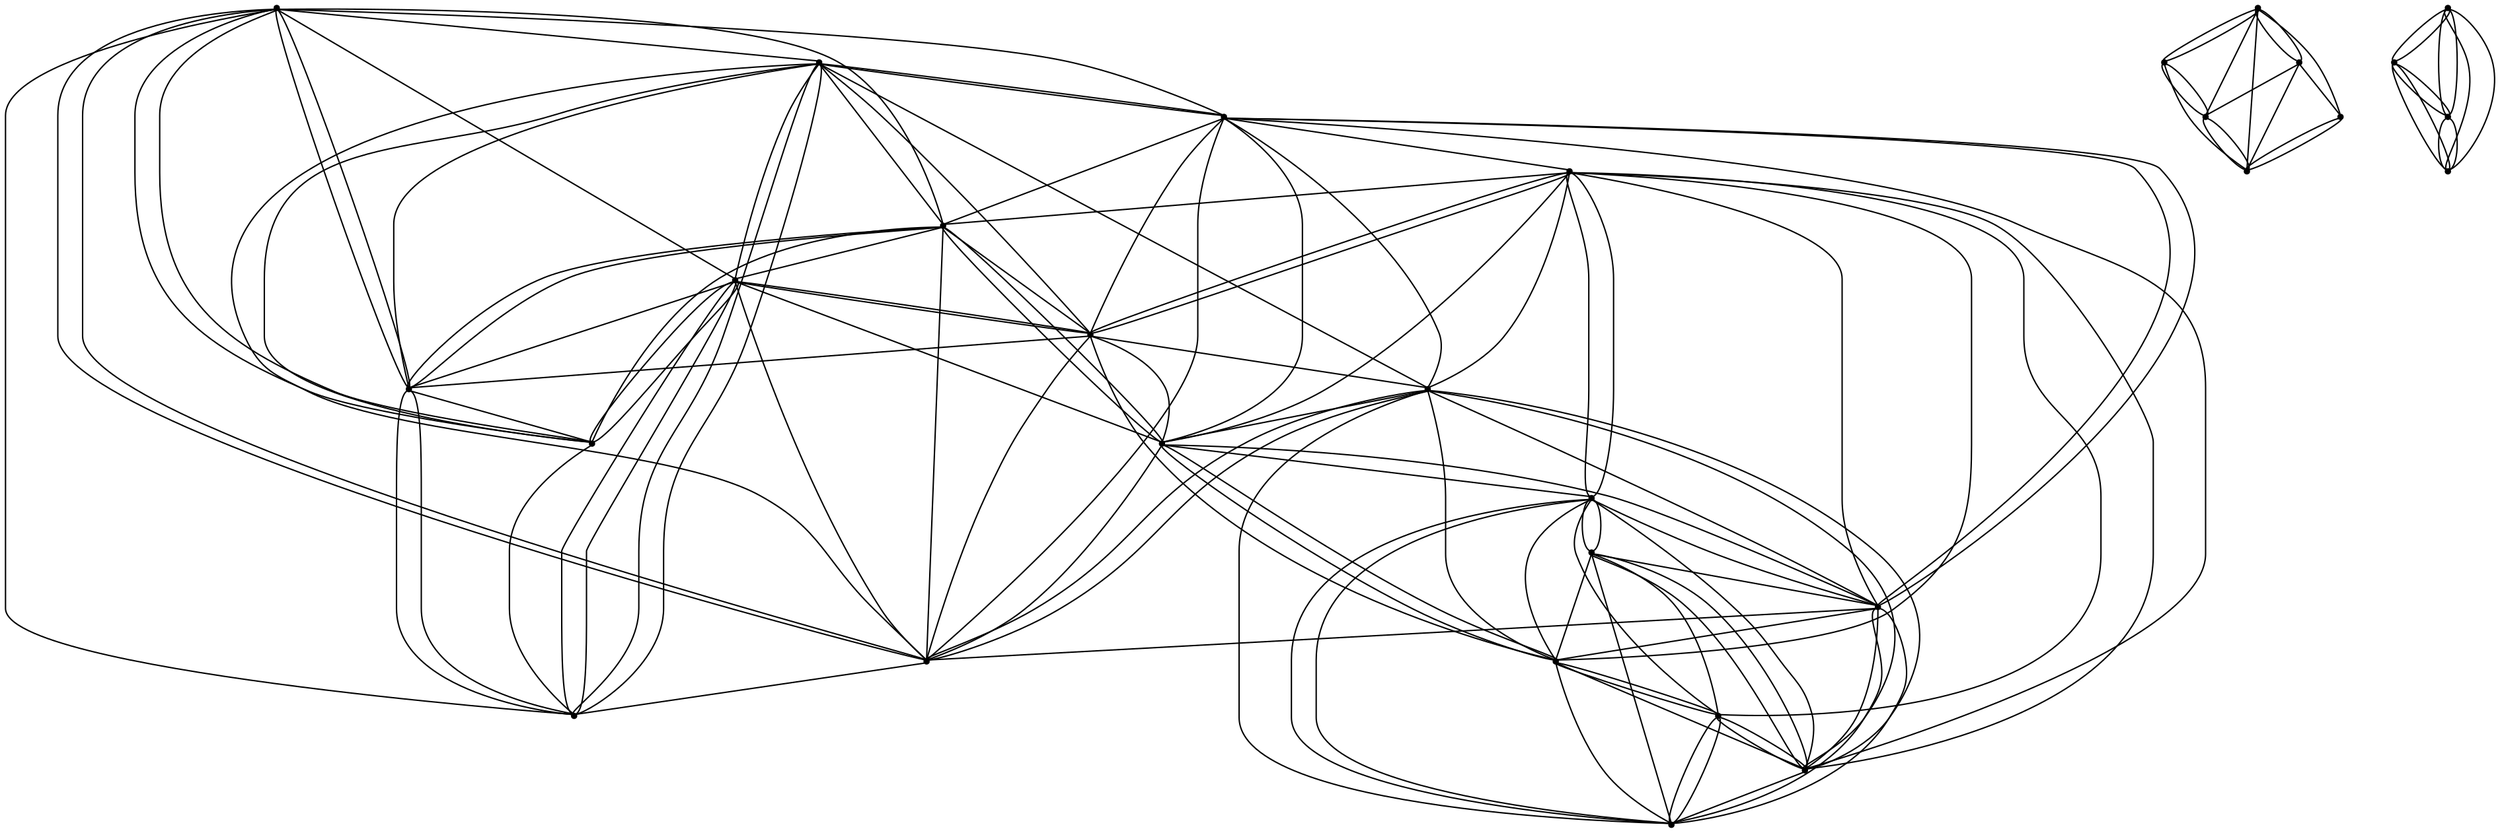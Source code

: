 graph {
  node [shape=point,comment="{\"directed\":false,\"doi\":\"10.4230/LIPIcs.GD.2024.7\",\"figure\":\"8\"}"]

  v0 [pos="1862.0837311937391,1496.563293572168"]
  v1 [pos="1872.0489392394259,1433.6360951168926"]
  v2 [pos="1833.1548904634694,1553.323687107512"]
  v3 [pos="1862.083731193739,1370.7088966616172"]
  v4 [pos="1833.1548904634694,1313.948503126273"]
  v5 [pos="1605.4338350386886,1627.2930472261648"]
  v6 [pos="1548.6598260720134,1598.375340470111"]
  v7 [pos="1668.3761281910943,1637.2599345905703"]
  v8 [pos="1788.0924303101751,1598.375340470111"]
  v9 [pos="1503.5974931103265,1553.323687107512"]
  v10 [pos="1788.0924303101751,1268.8968497636743"]
  v11 [pos="1474.6686523800568,1496.563293572168"]
  v12 [pos="1731.3185485351073,1627.2930472261648"]
  v13 [pos="1464.70344433437,1433.6360951168926"]
  v14 [pos="1731.3185485351073,1239.9750738522791"]
  v15 [pos="1474.668652380057,1370.7088966616175"]
  v16 [pos="1668.3761281910943,1230.012255643215"]
  v17 [pos="1605.4338350386886,1239.975073852279"]
  v18 [pos="1548.6598260720134,1268.896849763674"]
  v19 [pos="1503.5974931103265,1313.9485031262732"]
  v20 [pos="1368.2894078151526,1033.713404428522"]
  v21 [pos="1234.9193410398152,1033.713404428522"]
  v22 [pos="1101.5492742644778,1033.713404428522"]
  v23 [pos="968.1791438933366,1033.713404428522"]
  v24 [pos="834.8090771179992,1033.713404428522"]
  v25 [pos="760.1760309799998,1500.305136230818"]
  v26 [pos="893.5460977553372,1500.305136230818"]
  v27 [pos="893.5460977553372,1366.9670540029672"]
  v28 [pos="701.4390103426616,1033.713404428522"]
  v29 [pos="760.1760309799997,1366.9670540029672"]

  v0 -- v3 [id="-1",pos="1862.0837311937391,1496.563293572168 1890.8749506049521,1492.9465774402665 1913.510350607946,1470.3166058144475 1917.1322588163112,1441.578069054521 1921.5126105787735,1406.82684663322 1896.8808111082105,1375.1048560414017 1862.083731193739,1370.7088966616172"]
  v1 -- v4 [id="-2",pos="1872.0489392394259,1433.6360951168926 1898.3103175822173,1421.3065544323715 1912.8434850110766,1392.7888965108218 1907.4045175013805,1364.3378710079883 1900.8318911961671,1329.9325267907084 1867.6018118831514,1307.3733839000508 1833.1548904634694,1313.948503126273"]
  v2 -- v1 [id="-3",pos="1833.1548904634694,1553.323687107512 1861.6502621961936,1558.75728109936 1890.1747608069802,1544.22352983083 1902.4989915925373,1518.014227437809 1917.4072470712094,1486.3130912671156 1903.7910039390947,1448.536706171673 1872.0489392394259,1433.6360951168926"]
  v25 -- v27 [id="-4",pos="760.1760309799998,1500.305136230818 893.5460977553372,1366.9670540029672 893.5460977553372,1366.9670540029672 893.5460977553372,1366.9670540029672"]
  v29 -- v27 [id="-5",pos="760.1760309799997,1366.9670540029672 893.5460977553372,1366.9670540029672 893.5460977553372,1366.9670540029672 893.5460977553372,1366.9670540029672"]
  v24 -- v28 [id="-6",pos="834.8090771179992,1033.713404428522 701.4390103426616,1033.713404428522 701.4390103426616,1033.713404428522 701.4390103426616,1033.713404428522"]
  v24 -- v23 [id="-7",pos="834.8090771179992,1033.713404428522 968.1791438933366,1033.713404428522 968.1791438933366,1033.713404428522 968.1791438933366,1033.713404428522"]
  v26 -- v29 [id="-8",pos="893.5460977553372,1500.305136230818 760.1760309799997,1366.9670540029672 760.1760309799997,1366.9670540029672 760.1760309799997,1366.9670540029672"]
  v26 -- v25 [id="-9",pos="893.5460977553372,1500.305136230818 760.1760309799998,1500.305136230818 760.1760309799998,1500.305136230818 760.1760309799998,1500.305136230818"]
  v27 -- v26 [id="-10",pos="893.5460977553372,1366.9670540029672 893.5460977553372,1500.305136230818 893.5460977553372,1500.305136230818 893.5460977553372,1500.305136230818"]
  v22 -- v21 [id="-11",pos="1101.5492742644778,1033.713404428522 1234.9193410398152,1033.713404428522 1234.9193410398152,1033.713404428522 1234.9193410398152,1033.713404428522"]
  v22 -- v23 [id="-12",pos="1101.5492742644778,1033.713404428522 968.1791438933366,1033.713404428522 968.1791438933366,1033.713404428522 968.1791438933366,1033.713404428522"]
  v20 -- v21 [id="-13",pos="1368.2894078151526,1033.713404428522 1234.9193410398152,1033.713404428522 1234.9193410398152,1033.713404428522 1234.9193410398152,1033.713404428522"]
  v20 -- v21 [id="-14",pos="1368.2894078151526,1033.713404428522 1434.9744412028215,1033.7009426402888 1434.9744412028215,1033.7009426402888 1434.9744412028215,1033.7009426402888 1416.56103941125,992.2120891013169 1356.848777125238,969.7821418927497 1301.604374427484,983.6159984425542 1270.120635882162,991.4996054332541 1245.4139205549225,1010.0627106175268 1234.9193410398152,1033.713404428522"]
  v3 -- v2 [id="-15",pos="1862.083731193739,1370.7088966616172 1881.4681137151413,1373.4588827057948 1897.2266450883533,1387.634421143175 1902.015536293338,1406.5809170572725 1908.5339789738584,1432.3735125111107 1892.9004769505839,1458.566156799453 1867.1016944834012,1465.0788399234054 1860.6624921742043,1466.6997625214417 1854.5524617445992,1469.4165595173656 1849.038451186619,1473.1124970173205 1822.514422174834,1490.8798280101355 1815.4166217232396,1526.7810954598071 1833.1548904634694,1553.323687107512"]
  v1 -- v8 [id="-16",pos="1872.0489392394259,1433.6360951168926 1889.5871355814343,1442.2279894592095 1900.1941524773601,1460.5828047544428 1898.8938726763308,1480.0793996062596 1897.1184050305742,1506.6219912539646 1874.157903279421,1526.7018740917538 1847.6047473895728,1524.926832235161 1840.9820075910986,1524.4808782419616 1834.3302681061687,1525.1768309664499 1827.945122230058,1526.9851890324005 1797.2241517534806,1535.6896209521287 1779.3776429554714,1567.6449521705567 1788.0924303101751,1598.375340470111"]
  v11 -- v9 [id="-17",pos="1474.6686523800568,1496.563293572168 1503.5974931103265,1553.323687107512 1503.5974931103265,1553.323687107512 1503.5974931103265,1553.323687107512"]
  v19 -- v15 [id="-18",pos="1503.5974931103265,1313.9485031262732 1474.668652380057,1370.7088966616175 1474.668652380057,1370.7088966616175 1474.668652380057,1370.7088966616175"]
  v9 -- v4 [id="-19",pos="1503.5974931103265,1553.323687107512 1833.1548904634694,1313.948503126273 1833.1548904634694,1313.948503126273 1833.1548904634694,1313.948503126273"]
  v6 -- v9 [id="-20",pos="1548.6598260720134,1598.375340470111 1503.5974931103265,1553.323687107512 1503.5974931103265,1553.323687107512 1503.5974931103265,1553.323687107512"]
  v18 -- v17 [id="-21",pos="1548.6598260720134,1268.896849763674 1605.4338350386886,1239.975073852279 1605.4338350386886,1239.975073852279 1605.4338350386886,1239.975073852279"]
  v6 -- v5 [id="-22",pos="1548.6598260720134,1598.375340470111 1605.4338350386886,1627.2930472261648 1605.4338350386886,1627.2930472261648 1605.4338350386886,1627.2930472261648"]
  v18 -- v19 [id="-23",pos="1548.6598260720134,1268.896849763674 1503.5974931103265,1313.9485031262732 1503.5974931103265,1313.9485031262732 1503.5974931103265,1313.9485031262732"]
  v6 -- v10 [id="-24",pos="1548.6598260720134,1598.375340470111 1788.0924303101751,1268.8968497636743 1788.0924303101751,1268.8968497636743 1788.0924303101751,1268.8968497636743"]
  v5 -- v7 [id="-25",pos="1605.4338350386886,1627.2930472261648 1668.3761281910943,1637.2599345905703 1668.3761281910943,1637.2599345905703 1668.3761281910943,1637.2599345905703"]
  v16 -- v14 [id="-28",pos="1668.3761281910943,1230.012255643215 1731.3185485351073,1239.9750738522791 1731.3185485351073,1239.9750738522791 1731.3185485351073,1239.9750738522791"]
  v7 -- v12 [id="-29",pos="1668.3761281910943,1637.2599345905703 1731.3185485351073,1627.2930472261648 1731.3185485351073,1627.2930472261648 1731.3185485351073,1627.2930472261648"]
  v16 -- v17 [id="-30",pos="1668.3761281910943,1230.012255643215 1605.4338350386886,1239.975073852279 1605.4338350386886,1239.975073852279 1605.4338350386886,1239.975073852279"]
  v12 -- v8 [id="-31",pos="1731.3185485351073,1627.2930472261648 1788.0924303101751,1598.375340470111 1788.0924303101751,1598.375340470111 1788.0924303101751,1598.375340470111"]
  v4 -- v0 [id="-33",pos="1833.1548904634694,1313.948503126273 1852.4226382810134,1310.5816585645564 1871.7946832165112,1319.198603644444 1882.2017549058228,1335.736668240835 1896.372299062381,1358.2542294503473 1889.5996003589457,1387.9927611354292 1867.076764928378,1402.1557106234716 1861.4542599294043,1405.689136231978 1856.4862829413958,1410.1602478244745 1852.381046625439,1415.3770321332872 1832.6463784176399,1440.4696057072956 1836.993405979,1476.8084345172751 1862.0837311937391,1496.563293572168"]
  v3 -- v10 [id="-34",pos="1862.083731193739,1370.7088966616172 1883.2853002080794,1350.8830817104583 1888.29079872023,1319.2736286960514 1874.324524284933,1293.8935438649503 1857.436531439243,1263.2049915687498 1818.8633870884062,1252.0129069632617 1788.0924303101751,1268.8968497636743"]
  v10 -- v14 [id="-35",pos="1788.0924303101751,1268.8968497636743 1731.3185485351073,1239.9750738522791 1731.3185485351073,1239.9750738522791 1731.3185485351073,1239.9750738522791"]
  v4 -- v10 [id="-36",pos="1833.1548904634694,1313.948503126273 1788.0924303101751,1268.8968497636743 1788.0924303101751,1268.8968497636743 1788.0924303101751,1268.8968497636743"]
  v0 -- v2 [id="-37",pos="1862.0837311937391,1496.563293572168 1833.1548904634694,1553.323687107512 1833.1548904634694,1553.323687107512 1833.1548904634694,1553.323687107512"]
  v0 -- v1 [id="-38",pos="1862.0837311937391,1496.563293572168 1872.0489392394259,1433.6360951168926 1872.0489392394259,1433.6360951168926 1872.0489392394259,1433.6360951168926"]
  v3 -- v1 [id="-39",pos="1862.083731193739,1370.7088966616172 1872.0489392394259,1433.6360951168926 1872.0489392394259,1433.6360951168926 1872.0489392394259,1433.6360951168926"]
  v3 -- v4 [id="-40",pos="1862.083731193739,1370.7088966616172 1833.1548904634694,1313.948503126273 1833.1548904634694,1313.948503126273 1833.1548904634694,1313.948503126273"]
  v29 -- v26 [id="-44",pos="760.1760309799997,1366.9670540029672 676.8197392454139,1450.303355395374 676.8197392454139,1516.9723965092994 696.270897360628,1550.3069170662623 715.7179853444098,1583.6414376232249 754.6203015748382,1583.6414376232249 790.7386479055372,1571.1409924143638 826.8610643676685,1558.6405472055028 860.2035810615029,1533.6396567877807 893.5460977553372,1500.305136230818"]
  v0 -- v12 [id="-46",pos="1862.0837311937391,1496.563293572168 1876.112456708201,1510.1636823342583 1880.5303299948057,1530.8936127378404 1873.2659085376995,1549.0317455111428 1863.371546217257,1573.7284665670932 1835.3263055826299,1585.7331106298225 1810.6277305182548,1575.8411211559198 1804.4636436555636,1573.3701265748389 1797.9243415514525,1571.978475448071 1791.2891369754666,1571.7242804003365 1759.384521401718,1570.5116721085915 1732.5353906417736,1595.3917594771149 1731.3185485351073,1627.2930472261648"]
  v27 -- v26 [id="-50",pos="893.5460977553372,1366.9670540029672 793.5185476738342,1316.965273167523 743.5047726330826,1316.965273167523 722.6656996994361,1341.966163585245 701.8266267657897,1366.9670540029672 710.1622559392482,1416.9688348384113 893.5460977553372,1500.305136230818"]
  v29 -- v27 [id="-51",pos="760.1760309799997,1366.9670540029672 710.1622559392482,1466.9706156738553 710.1622559392482,1516.9723965092994 735.169143459624,1537.8064718574012 760.1760309799997,1558.6405472055028 810.1898060207513,1550.3069170662623 893.5460977553372,1366.9670540029672"]
  v25 -- v26 [id="-52",pos="760.1760309799998,1500.305136230818 843.5323227145857,1316.965273167523 893.5460977553372,1308.6316430282823 918.552985275713,1329.465718376384 943.5598727960888,1350.2997937244859 943.5598727960888,1400.3015745599298 893.5460977553372,1500.305136230818"]
  v1 -- v5 [id="-53",pos="1872.0489392394259,1433.6360951168926 1751.669968846515,1436.6861813675002 1645.6324881303212,1513.7096968921023 1605.4338350386886,1627.2930472261648"]
  v1 -- v6 [id="-54",pos="1872.0489392394259,1433.6360951168926 1745.0014400694267,1437.1028883066833 1626.2395837712327,1497.6008010231271 1548.6598260720134,1598.375340470111"]
  v28 -- v23 [id="-58",pos="701.4390103426616,1033.713404428522 701.4390103426616,1089.0404379948486 761.1512726286737,1133.9045287284289 834.8090771179991,1133.9045287284289 908.4668816073246,1133.9045287284289 968.1791438933366,1089.0404379948486 968.1791438933366,1033.713404428522"]
  v1 -- v7 [id="-59",pos="1872.0489392394259,1433.6360951168926 1759.8305823683825,1434.1736051052742 1668.959683285208,1525.0269080243393 1668.3761281910943,1637.2599345905703"]
  v28 -- v23 [id="-61",pos="701.4390103426616,1033.713404428522 701.4390103426616,978.8782300140901 761.1512726286737,934.0141392805097 834.8090771179991,934.0141392805097 908.4668816073246,934.0141392805097 968.1791438933366,978.8782300140901 968.1791438933366,1033.713404428522"]
  v27 -- v25 [id="-64",pos="893.5460977553372,1366.9670540029672 926.8886144491717,1400.3015745599298 951.8955019695474,1433.6360951168926 964.3989457297353,1469.7498487720493 976.9023894899232,1505.8595332718648 976.9023894899232,1544.7525200252155 943.5598727960888,1564.1949442465495 910.2173561022545,1583.6414376232249 843.5323227145857,1583.6414376232249 760.1760309799998,1500.305136230818"]
  v29 -- v25 [id="-65",pos="760.1760309799997,1366.9670540029672 943.5598727960888,1450.303355395374 951.8955019695474,1500.305136230818 931.0564290359009,1525.3060266485402 910.2173561022545,1550.3069170662623 860.2035810615029,1550.3069170662623 760.1760309799998,1500.305136230818"]
  v28 -- v22 [id="-66",pos="701.4390103426616,1033.713404428522 711.9336534535726,1010.0459253517433 736.6404323766159,991.4868893228122 768.124107326134,983.6032823321123 823.368510023888,969.7653566269662 883.0807723099,992.1953038355334 901.4941741014715,1033.7009426402888 911.9887536165787,1057.3559599288342 936.6955325396221,1075.9190651131069 968.1792074891403,1083.8026721038066 1023.4236101868943,1097.6365286536113 1083.1358724729062,1075.2065814450439 1101.5492742644778,1033.713404428522"]
  v24 -- v21 [id="-68",pos="834.8090771179992,1033.713404428522 845.30372022891,1010.0459253517433 870.0104991519534,991.4868893228122 901.4941741014715,983.6032823321123 956.7385767992255,969.7653566269662 1016.4508390852375,992.1953038355334 1034.864240876809,1033.7009426402888 1045.3588203919162,1057.3559599288342 1070.065535719156,1075.9190651131069 1101.5492742644776,1083.8026721038066 1156.7936769622318,1097.6365286536113 1216.5059392482437,1075.2065814450439 1234.9193410398152,1033.713404428522"]
  v24 -- v22 [id="-71",pos="834.8090771179992,1033.713404428522 834.8091407138028,978.8782300140901 894.5214029998148,934.0141392805097 968.1792074891403,934.0141392805097 1041.8370119784656,934.0141392805097 1101.5492742644776,978.8782300140901 1101.5492742644778,1033.713404428522"]
  v23 -- v20 [id="-73",pos="968.1791438933366,1033.713404428522 978.6737870042475,1010.0459253517433 1003.3805659272908,991.4868893228122 1034.864240876809,983.6032823321123 1090.108643574563,969.7653566269662 1149.820905860575,992.1953038355334 1168.2343076521465,1033.7009426402888 1178.7288871672538,1057.3559599288342 1203.4356024944934,1075.9190651131069 1234.9193410398152,1083.8026721038066 1290.1637437375691,1097.6365286536113 1349.876006023581,1075.2065814450439 1368.2894078151526,1033.713404428522"]
  v23 -- v21 [id="-76",pos="968.1791438933366,1033.713404428522 968.1792074891403,1089.0404379948486 1027.8914697751522,1133.9045287284289 1101.5492742644776,1133.9045287284289 1175.2070787538032,1133.9045287284289 1234.9193410398152,1089.0404379948486 1234.9193410398152,1033.713404428522"]
  v22 -- v24 [id="-78",pos="1101.5492742644778,1033.713404428522 1101.5492742644776,1089.0404379948486 1041.8370119784656,1133.9045287284289 968.1792074891403,1133.9045287284289 894.5214029998148,1133.9045287284289 834.8091407138028,1089.0404379948486 834.8090771179992,1033.713404428522"]
  v22 -- v20 [id="-85",pos="1101.5492742644778,1033.713404428522 1101.5492742644776,1089.0404379948486 1161.2615365504898,1133.9045287284289 1234.9193410398152,1133.9045287284289 1308.5771455291406,1133.9045287284289 1368.2894078151526,1089.0404379948486 1368.2894078151526,1033.713404428522"]
  v22 -- v20 [id="-89",pos="1101.5492742644778,1033.713404428522 1101.5492742644776,978.8782300140901 1161.2615365504898,934.0141392805097 1234.9193410398152,934.0141392805097 1308.5771455291406,934.0141392805097 1368.2894078151526,978.8782300140901 1368.2894078151526,1033.713404428522"]
  v15 -- v11 [id="-103",pos="1474.668652380057,1370.7088966616175 1445.8939678777876,1374.250587741911 1423.2544977433615,1396.8846285230718 1419.6325895349964,1425.6231652829981 1415.2564350955736,1460.3743877042991 1439.884037243097,1492.0963782961173 1474.6686523800568,1496.563293572168"]
  v13 -- v9 [id="-104",pos="1464.70344433437,1433.6360951168926 1438.4836576471532,1445.9864902225386 1423.9504902182937,1474.504148144088 1429.3894577279898,1502.9551736469218 1435.9620840332034,1537.3605178642017 1469.1921633462189,1559.9196607548593 1503.5974931103265,1553.323687107512"]
  v19 -- v13 [id="-105",pos="1503.5974931103265,1313.9485031262732 1475.0687971765,1308.4149605063515 1446.5442985657135,1322.9487117748813 1434.2200677801563,1349.1580141679026 1419.3118123014842,1380.859150338596 1432.9280554335987,1418.6355354340385 1464.70344433437,1433.6360951168926"]
  v21 -- v23 [id="-106",pos="1234.9193410398152,1033.713404428522 1234.9193410398152,978.8782300140901 1175.2070787538032,934.0141392805097 1101.5492742644776,934.0141392805097 1027.8914697751522,934.0141392805097 968.1792074891403,978.8782300140901 968.1791438933366,1033.713404428522"]
  v13 -- v18 [id="-111",pos="1464.70344433437,1433.6360951168926 1447.161050669322,1424.964852245418 1436.554033773396,1406.6100369501846 1437.8543135744255,1387.1134420983678 1439.6297812201822,1360.5708504506629 1462.5902829713355,1340.4909676128736 1489.1434388611833,1342.2660094694663 1495.7661786596577,1342.7119634626658 1502.4179181445877,1342.0160107381776 1508.8030640206985,1340.207652672227 1539.5240344972758,1331.5032207524987 1557.3705432952847,1299.5478895340707 1548.6598260720134,1268.896849763674"]
  v9 -- v15 [id="-112",pos="1503.5974931103265,1553.323687107512 1484.3546748478059,1556.6779427198912 1464.982629912308,1548.0651939564498 1454.5713608999567,1531.5229330436127 1440.405014066438,1509.0054989952048 1447.1735154468336,1479.2668401490187 1469.6963508774015,1465.103890660976 1475.3188558763752,1461.5704650524697 1480.2910301874233,1457.0994806210776 1484.3920691803405,1451.8825691511606 1504.1267373881396,1426.789995577152 1499.7797098267795,1390.4511667671727 1474.668652380057,1370.7088966616175"]
  v13 -- v6 [id="-113",pos="1464.70344433437,1433.6360951168926 1494.5991956630378,1444.640617093362 1509.9700470173184,1477.854334601126 1498.95449067887,1507.817814279926 1496.6664408558513,1514.0471824632318 1493.3196480939919,1519.8349201308883 1489.0643256814672,1524.9309013905024 1472.0221766077768,1545.3608587487588 1474.772949498011,1575.7369762114004 1495.2118776352143,1592.7708419539233 1510.2201057171935,1605.2879452674633 1531.3092373507152,1607.4963521679178 1548.6598260720134,1598.375340470111"]
  v18 -- v15 [id="-114",pos="1548.6598260720134,1268.896849763674 1523.2904424709438,1254.8422415365972 1491.669209798173,1259.850863117475 1471.8428364415388,1280.9723225615649 1447.8696351133733,1306.5149192841143 1449.1449853593795,1346.6497613832266 1474.668652380057,1370.7088966616175"]
  v15 -- v11 [id="-115",pos="1474.668652380057,1370.7088966616175 1509.4157459928747,1395.8556408661086 1517.2095389194014,1444.4032073114106 1492.069354594616,1479.1544297327116 1487.226279764938,1485.8462828527913 1481.3538432576963,1491.7215073602886 1474.6686523800568,1496.563293572168"]
  v13 -- v19 [id="-118",pos="1464.70344433437,1433.6360951168926 1472.568082986141,1431.0943989617542 1479.9701257623037,1427.3233092490877 1486.6428518624316,1422.4565994607422 1521.2940430033748,1397.1722669412688 1528.8877635316796,1348.591384286609 1503.5974931103265,1313.9485031262732"]
  v11 -- v6 [id="-120",pos="1474.6686523800568,1496.563293572168 1453.5712532920634,1516.389108523327 1448.5656275883057,1547.9985615377338 1462.5320292152098,1573.378646368835 1479.4200220608998,1604.0671986650354 1517.9931664117366,1615.2550869540778 1548.6598260720134,1598.375340470111"]
  v15 -- v17 [id="-121",pos="1474.668652380057,1370.7088966616175 1528.491816058276,1389.113813431992 1587.0370953476684,1360.400200248532 1605.4338350386886,1306.5899443357218 1612.8150183912603,1285.001803638412 1612.8150183912603,1261.571734343585 1605.4338350386886,1239.975073852279"]
  v15 -- v18 [id="-122",pos="1474.668652380057,1370.7088966616175 1482.8917169810895,1370.6463333982429 1491.1023168046104,1369.3421691113158 1498.9502933558304,1366.7754222186068 1539.7199095724577,1353.4374939760385 1561.959362102048,1309.5775944840595 1548.6598260720134,1268.896849763674"]
  v19 -- v11 [id="-123",pos="1503.5974931103265,1313.9485031262732 1521.327367204477,1340.4577785646202 1514.2337640759224,1376.3631151696334 1487.7055377410975,1394.1304461624484 1482.1915271831176,1397.826383662403 1476.0814967535123,1400.5431806583272 1469.6422944443157,1402.1641032563632 1443.8435119771327,1408.6767863803157 1428.214207276898,1434.869430668658 1434.7284526343785,1460.6620261224962 1439.5173438393635,1479.6043257201482 1455.2757480209682,1493.7840604739738 1474.6686523800568,1496.563293572168"]
  v9 -- v7 [id="-124",pos="1503.5974931103265,1553.323687107512 1534.3225337183362,1544.6233243431252 1566.2855302398175,1562.461484071102 1574.992050140049,1593.175087104873 1576.8009691785155,1599.5627708631812 1577.496961653448,1606.2088459856698 1577.0510278783906,1612.834193848138 1575.2754330410266,1639.3767854958428 1595.3602597436154,1662.3317173240064 1621.9092183104237,1664.1068227611513 1641.4103627272916,1665.4109870480784 1659.7695808941698,1654.8064503255607 1668.3761281910943,1637.2599345905703"]
  v19 -- v16 [id="-125",pos="1503.5974931103265,1313.9485031262732 1549.1392112397803,1348.0330198771026 1613.6945483554705,1338.8118052290133 1647.8205653500327,1293.318521350765 1661.516048853471,1275.0678510000512 1668.755540755554,1252.783757578253 1668.3761281910943,1230.012255643215"]
  v9 -- v5 [id="-126",pos="1503.5974931103265,1553.323687107512 1489.622696837343,1578.7705315184335 1494.632392672533,1610.3799845328404 1515.759173021804,1630.2016031675535 1541.3077695975044,1654.1732516061036 1581.4522390644438,1652.8982072120887 1605.4338350386886,1627.2930472261648"]
  v11 -- v5 [id="-127",pos="1474.6686523800568,1496.563293572168 1506.5441410757426,1497.7259275498761 1531.4259992461807,1524.568619404011 1530.2131000793397,1556.4655836755105 1529.9588440564248,1563.0991970097662 1528.5668591065603,1569.6369308712892 1526.095271794264,1575.7996666358792 1516.2009094738214,1600.4921913753838 1528.2084331572987,1628.5307062554805 1552.911078353106,1638.418499412937 1571.0535620212115,1645.6854386277541 1591.7925351599436,1641.2686248268449 1605.4338350386886,1627.2930472261648"]
  v19 -- v17 [id="-128",pos="1503.5974931103265,1313.9485031262732 1511.4120182688366,1316.4153013909083 1519.6226180923575,1317.7152693613896 1527.8791340860998,1317.6986112567106 1570.7784465747059,1317.6069281004243 1605.483821340342,1282.7682188392823 1605.4338350386886,1239.975073852279"]
  v15 -- v16 [id="-129",pos="1474.668652380057,1370.7088966616175 1491.4732075313837,1376.6049755902393 1509.1864195249832,1379.409259426004 1526.962209789355,1378.9466473281257 1607.1717811603032,1376.859170637974 1670.5017543316405,1310.160882470032 1668.3761281910943,1230.012255643215"]
  v19 -- v17 [id="-130",pos="1503.5974931103265,1313.9485031262732 1486.676176063534,1283.1556787244488 1497.8667480535737,1244.5917849093357 1528.5626617835205,1227.7078421089236 1553.9488346767487,1213.7447898770286 1585.56587002648,1218.7492151414606 1605.4338350386886,1239.975073852279"]
  v13 -- v9 [id="-131",pos="1464.70344433437,1433.6360951168926 1505.4478766127597,1446.7907842079924 1527.866542116981,1490.554804227239 1514.696359951531,1531.3688137850563 1512.1623215600694,1539.2273700381854 1508.3904544467437,1546.6318339874324 1503.5974931103265,1553.323687107512"]
  v6 -- v12 [id="-132",pos="1548.6598260720134,1598.375340470111 1575.2045873157824,1580.5996168444044 1611.1144666021805,1587.695715115434 1628.8860595435128,1614.2133831866727 1632.5828836085545,1619.7260713854696 1635.3003322976863,1625.8346365195769 1636.9216437154425,1632.2722945919218 1643.4358890729234,1658.06489004576 1669.6348163365494,1673.6946428732822 1695.4335988037324,1667.1777634328837 1714.3846395191963,1662.390084270935 1728.5635783218336,1646.6353320777682 1731.3185485351073,1627.2930472261648"]
  v6 -- v11 [id="-133",pos="1548.6598260720134,1598.375340470111 1551.1688077168444,1590.491606318307 1552.469214709481,1582.2829755447108 1552.45255260893,1574.028439612419 1552.3608474600949,1531.1394151526833 1517.5095839209303,1496.4423633618649 1474.6686523800568,1496.563293572168"]
  v15 -- v17 [id="-134",pos="1474.668652380057,1370.7088966616175 1460.6022781498455,1356.9958431610112 1456.1886021862806,1336.2659127574293 1463.4530236433868,1318.1235836676808 1473.3473859638293,1293.4268626117305 1501.3885564670243,1281.4264148654472 1526.0912016628315,1291.314335184008 1532.2512183940903,1293.7893989204306 1538.7945906296338,1295.1810500471984 1545.4255978825802,1295.4310487784871 1577.3344107793682,1296.6436570702322 1604.1835415393127,1271.7677660181546 1605.4338350386886,1239.975073852279"]
  v19 -- v16 [id="-135",pos="1503.5974931103265,1313.9485031262732 1494.4324474659186,1296.6477262255737 1496.641384109221,1275.567848462629 1509.1572926469203,1260.5590233079874 1526.1994417206106,1240.129065949731 1556.5828456715174,1237.3748835891079 1577.0177036772882,1254.4129456480766 1582.114907338274,1258.6672475575376 1587.9040333427595,1262.0132376981296 1594.1348957992625,1264.304935121979 1624.105562984607,1275.3136534148941 1657.3272476515435,1259.9506845844444 1668.3761281910943,1230.012255643215"]
  v5 -- v9 [id="-136",pos="1605.4338350386886,1627.2930472261648 1605.4504971392398,1619.0302458220858 1604.1502173382103,1610.8216150484895 1601.578657422607,1602.9755205835934 1588.2375297369979,1562.215681656259 1544.3711794583862,1539.9815625484978 1503.5974931103265,1553.323687107512"]
  v6 -- v7 [id="-137",pos="1548.6598260720134,1598.375340470111 1543.2208585623175,1626.8514167105157 1557.7582233142164,1655.3690746320651 1583.977882809826,1667.694546161245 1615.682425985353,1682.5992263713667 1653.4678727124221,1668.982052343493 1668.3761281910943,1637.2599345905703"]
  v17 -- v13 [id="-138",pos="1605.4338350386886,1239.975073852279 1632.2037254273093,1315.5985456172216 1592.5886274297902,1398.5973614384989 1516.951085573447,1425.364901079922 1500.1840519462623,1431.294296217902 1482.4749100840952,1434.0985800536666 1464.70344433437,1433.6360951168926"]
  v17 -- v14 [id="-139",pos="1605.4338350386886,1239.975073852279 1609.8308489017022,1205.1863389051741 1641.5604488238596,1180.5646429008314 1676.320007214189,1184.9439441759366 1705.065437646788,1188.5649837853882 1727.7050349728217,1211.1949554112075 1731.3185485351073,1239.9750738522791"]
  v17 -- v14 [id="-140",pos="1605.4338350386886,1239.975073852279 1610.2476557986965,1246.6543380230212 1616.1242896289777,1252.5253662140726 1622.8177479610893,1257.3672795870564 1657.5773063514187,1282.50143484221 1706.1365181715332,1274.709511007797 1731.3185485351073,1239.9750738522791"]
  v16 -- v18 [id="-141",pos="1668.3761281910943,1230.012255643215 1656.056094728577,1203.7486554586067 1627.53159611779,1189.2189733454181 1599.0737459092081,1194.6566364926075 1564.6601486906288,1201.2276865634888 1542.095594412879,1234.4497967041445 1548.6598260720134,1268.896849763674"]
  v17 -- v10 [id="-142",pos="1605.4338350386886,1239.975073852279 1608.2220022614574,1220.657776157694 1622.4051383871345,1204.9030239645274 1641.3519817795586,1200.1152812220264 1667.1507642467416,1193.6025980980737 1693.3496915103678,1209.2281546091501 1699.8639368678485,1235.0207500629883 1701.4852482856047,1241.4584081353332 1704.2026969747365,1247.5669732694405 1707.8995210397782,1253.0796614682374 1725.6711139811107,1279.6015258559219 1761.5850633989412,1286.6934278105055 1788.0924303101751,1268.8968497636743"]
  v1 -- v12 [id="-143",pos="1872.0489392394259,1433.6360951168926 1791.8810867156594,1431.5484912656366 1725.1669264499278,1494.8632767671827 1723.0788218335235,1575.0536124362495 1722.6162259579153,1592.8251397455103 1725.4210552812353,1610.5341037913968 1731.3185485351073,1627.2930472261648"]
  v5 -- v12 [id="-144",pos="1605.4338350386886,1627.2930472261648 1630.5657519090018,1592.5293630166304 1679.1249637291164,1584.7374391822173 1713.8845221194458,1609.871594437371 1720.5779804515573,1614.709311493909 1726.4546142818385,1620.5845360014061 1731.3185485351073,1627.2930472261648"]
  v7 -- v2 [id="-145",pos="1668.3761281910943,1637.2599345905703 1679.3916845295428,1607.2963277506658 1712.6133691964792,1591.933358920216 1742.5840363818238,1602.946273529577 1748.8148988383268,1605.2337746369806 1754.6040248428124,1608.5797647775726 1759.7012285037981,1612.8340666870336 1780.136086509569,1629.8721287460023 1810.5194904604757,1627.117946385379 1827.5574422111263,1606.6879890271227 1840.0775480718655,1591.6791638724812 1842.2864847151677,1570.5992861095365 1833.1548904634694,1553.323687107512"]
  v16 -- v11 [id="-146",pos="1668.3761281910943,1230.012255643215 1665.291986098229,1350.4205967736843 1588.2499945145094,1456.4368441059473 1474.6686523800568,1496.563293572168"]
  v25 -- v29 [id="-147",pos="760.1760309799998,1500.305136230818 760.1760309799997,1366.9670540029672 760.1760309799997,1366.9670540029672 760.1760309799997,1366.9670540029672"]
  v7 -- v0 [id="-148",pos="1668.3761281910943,1637.2599345905703 1667.98857536377,1619.471876337735 1670.7935318786974,1601.76698144719 1676.7285466567114,1585.0039688570805 1703.498309853725,1509.3845662474796 1786.5170350626402,1469.7789686649614 1862.0837311937391,1496.563293572168"]
  v16 -- v10 [id="-149",pos="1668.3761281910943,1230.012255643215 1670.9143639055953,1237.8415648423277 1674.6863582105284,1245.2418324751286 1679.5542354036224,1251.912958335188 1704.844633016583,1286.5558394955235 1753.4371690377998,1294.1477389126849 1788.0924303101751,1268.8968497636743"]
  v7 -- v2 [id="-150",pos="1668.3761281910943,1637.2599345905703 1668.0801533209979,1614.4093384485832 1675.3196452230811,1592.1293141821266 1689.0151287265192,1573.8745746760712 1723.1411457210816,1528.3812907978229 1787.6964828367716,1519.1642724661795 1833.1548904634694,1553.323687107512"]
  v18 -- v16 [id="-151",pos="1548.6598260720134,1268.896849763674 1555.3032981024714,1273.7096432437459 1562.7095382016737,1277.480605795308 1570.5699795304051,1280.014036478659 1611.3937793717257,1293.1810601968873 1655.1682973098948,1270.767771092999 1668.3761281910943,1230.012255643215"]
  v7 -- v6 [id="-152",pos="1668.3761281910943,1637.2599345905703 1665.8297522137286,1629.388916549208 1662.0577579087956,1621.9886489164069 1657.1898807157017,1615.3175230563477 1631.899483102741,1580.674641896012 1583.3069470815242,1573.0827424788506 1548.6598260720134,1598.375340470111"]
  v5 -- v8 [id="-153",pos="1605.4338350386886,1627.2930472261648 1625.1850381554316,1602.2170045957307 1661.5283864393753,1597.8710195299832 1686.6311764316258,1617.6009550084098 1691.8492121195095,1621.7010104982098 1696.3213962224143,1626.6719923921796 1699.8514720903368,1632.2931490130466 1714.022016246895,1654.8105830614545 1743.7676814789947,1661.5816575495876 1766.29064410117,1647.414448164547 1782.83267577511,1637.0057395428357 1791.4516878495463,1617.642536689555 1788.0924303101751,1598.375340470111"]
  v7 -- v8 [id="-154",pos="1668.3761281910943,1637.2599345905703 1681.5464375481517,1596.4543176656448 1725.320955486321,1574.0410285617565 1766.1447553276416,1587.208052279985 1774.005196656373,1589.741482963336 1781.4114367555753,1593.5124455148982 1788.0924303101751,1598.375340470111"]
  v12 -- v5 [id="-155",pos="1731.3185485351073,1627.2930472261648 1726.9339994496054,1662.0360041756785 1695.2085968504875,1686.6577001800215 1660.4448411371186,1682.278398904916 1631.703608027559,1678.6574228760167 1609.0640107015256,1656.0274512501974 1605.4338350386886,1627.2930472261648"]
  v14 -- v11 [id="-157",pos="1731.3185485351073,1239.9750738522791 1688.7150837249906,1359.708571001594 1594.4640676788542,1453.936983954163 1474.6686523800568,1496.563293572168"]
  v14 -- v4 [id="-158",pos="1731.3185485351073,1239.9750738522791 1755.308411963824,1214.4158190250507 1795.4528814307635,1213.1407746310358 1821.001478006464,1237.10822675314 1842.128258355735,1256.929845387853 1847.137954190925,1288.543494718706 1833.1548904634694,1313.948503126273"]
  v14 -- v15 [id="-159",pos="1731.3185485351073,1239.9750738522791 1696.1505778938629,1346.5496855940485 1581.6440440081935,1404.8768310969458 1474.668652380057,1370.7088966616175"]
  v14 -- v4 [id="-160",pos="1731.3185485351073,1239.9750738522791 1731.3101538890282,1248.225159145916 1732.610560881665,1256.429720764171 1735.1779234742287,1264.2798843844084 1748.5190511598378,1305.0397233117428 1792.3894715698816,1327.2696461030582 1833.1548904634694,1313.948503126273"]
  v7 -- v8 [id="-161",pos="1668.3761281910943,1637.2599345905703 1680.6920915221795,1663.4902185658207 1709.2165901329663,1678.0199006790092 1737.6744403415482,1672.5822375318198 1772.0880375601275,1666.0111238803865 1794.6525918378773,1632.7890773202828 1788.0924303101751,1598.375340470111"]
  v10 -- v16 [id="-162",pos="1788.0924303101751,1268.8968497636743 1793.5647220209737,1240.408438896141 1779.027484460682,1211.8907809745913 1752.8118950965047,1199.5695057618575 1721.103154597938,1184.6648255517357 1683.3177078708688,1198.2819995796094 1668.3761281910943,1230.012255643215"]
  v1 -- v4 [id="-163",pos="1872.0489392394259,1433.6360951168926 1831.2002098430821,1420.4689442375598 1808.7815443388608,1376.7049242183132 1821.9517265043112,1335.8909146604958 1824.4857648957725,1328.0323584073667 1828.2576320090982,1320.6278944581197 1833.1548904634694,1313.948503126273"]
  v12 -- v0 [id="-164",pos="1731.3185485351073,1627.2930472261648 1723.9373651825356,1605.6962595737546 1723.9373651825356,1582.270386595373 1731.3185485351073,1560.6780495816176 1749.7152882261278,1506.8677936688075 1808.2605675155198,1478.1543076464518 1862.0837311937391,1496.563293572168"]
  v14 -- v3 [id="-165",pos="1731.3185485351073,1239.9750738522791 1744.8846781739612,1225.9578509899015 1765.6237785043004,1221.5410371889923 1783.766262172406,1228.807912823257 1808.4689073682134,1238.695705980714 1820.4764310516905,1266.7342208608104 1810.5819415396409,1291.4267456003151 1808.1104814189518,1297.589481364905 1806.718496469087,1304.127215226428 1806.4642404461724,1310.7608285606836 1805.2513412793312,1342.657792832183 1830.1331994497693,1369.5004846863183 1862.083731193739,1370.7088966616172"]
  v1 -- v10 [id="-166",pos="1872.0489392394259,1433.6360951168926 1842.0448206613717,1422.5982569310654 1826.6781666301308,1389.3845394233012 1837.6937229685793,1359.4210597445012 1839.981772791598,1353.1916915611955 1843.3285655534573,1347.403953893539 1847.583887965982,1342.307972633925 1864.6260370396724,1321.8780152756685 1861.871194018006,1291.501897813027 1841.436336012235,1274.468032070504 1826.4239106072162,1261.950928756964 1805.338976296734,1259.7425218565095 1788.0924303101751,1268.8968497636743"]
  v14 -- v9 [id="-167",pos="1731.3185485351073,1239.9750738522791 1687.4814523261657,1364.3003584821845 1608.3512289344346,1473.1834529135865 1503.5974931103265,1553.323687107512"]
  v8 -- v0 [id="-171",pos="1788.0924303101751,1598.375340470111 1813.5036599500338,1612.359247123131 1845.1206952997652,1607.350625542253 1864.9470686563993,1586.2291660981632 1888.9244673076043,1560.6865693756138 1887.649117061598,1520.5517272765014 1862.0837311937391,1496.563293572168"]
  v12 -- v2 [id="-172",pos="1731.3185485351073,1627.2930472261648 1751.1531893462136,1648.397912146128 1782.7702246959448,1653.4022102494555 1808.156397589173,1639.439221598113 1838.85231131912,1622.5552787977006 1850.0428833091596,1583.9913849825875 1833.1548904634694,1553.323687107512"]
  v14 -- v13 [id="-174",pos="1731.3185485351073,1239.9750738522791 1691.203333137838,1353.5207844994334 1585.1616550986046,1430.540230868694 1464.70344433437,1433.6360951168926"]
  v12 -- v2 [id="-175",pos="1731.3185485351073,1627.2930472261648 1731.2059839626813,1584.3831683453043 1765.9113587283177,1549.5402627677167 1808.8106712169238,1549.4485796114302 1817.067187210666,1549.4319215067512 1825.277787034187,1550.7320166383367 1833.1548904634694,1553.323687107512"]
  v16 -- v4 [id="-176",pos="1668.3761281910943,1230.012255643215 1677.020197012161,1212.4406255901015 1695.3794151790391,1201.8361524481363 1714.8806867875142,1203.1361204186176 1741.4296453543227,1204.9111622752102 1761.5143448653039,1227.8661576839258 1759.7388772195472,1254.4129456480766 1759.2928162528829,1261.034097194099 1759.9889359194226,1267.684241471929 1761.7977277662815,1274.0678560748956 1770.5042476665133,1304.7814591086667 1802.4672441879945,1322.623687991985 1833.1548904634694,1313.948503126273"]
  v4 -- v6 [id="-177",pos="1833.1548904634694,1313.948503126273 1725.5376899850937,1395.080466773567 1629.7863217397064,1490.8088721138693 1548.6598260720134,1598.375340470111"]
  v11 -- v13 [id="-178",pos="1474.6686523800568,1496.563293572168 1464.70344433437,1433.6360951168926 1464.70344433437,1433.6360951168926 1464.70344433437,1433.6360951168926"]
  v16 -- v13 [id="-180",pos="1668.3761281910943,1230.012255643215 1667.8468839132813,1342.261940314125 1576.9717875070671,1433.11524323319 1464.70344433437,1433.6360951168926"]
  v2 -- v1 [id="-181",pos="1833.1548904634694,1553.323687107512 1807.9063388892978,1518.680678786072 1815.5000594176029,1470.099796131412 1850.1512505585458,1444.8196599283847 1856.823976658674,1439.952950140039 1864.2302167578762,1436.1777912720308 1872.0489392394259,1433.6360951168926"]
  v18 -- v14 [id="-182",pos="1548.6598260720134,1268.896849763674 1545.258976877068,1249.558697647964 1553.8779889515042,1230.1912984782377 1570.4200206254443,1219.78672259242 1592.9429832476196,1205.6195767879317 1622.6886484797194,1212.3906512760648 1636.8549953132379,1234.9080853244727 1640.3893956958073,1240.5292419453394 1644.8614526071049,1245.5002238393092 1650.0794882949886,1249.6002793291093 1675.1780809641996,1269.3302148075359 1711.5256265711828,1264.9842297417883 1731.3185485351073,1239.9750738522791"]
  v0 -- v8 [id="-183",pos="1862.0837311937391,1496.563293572168 1853.8231450685644,1496.5259082074685 1845.6125452450435,1497.8258761779498 1837.7645686938235,1500.3968193871046 1796.9949524771962,1513.734747629673 1774.7554999476058,1557.5905779663105 1788.0924303101751,1598.375340470111"]
  v10 -- v13 [id="-184",pos="1788.0924303101751,1268.8968497636743 1710.6127724058704,1369.5880986872633 1591.8467187846368,1430.0860114037073 1464.70344433437,1433.6360951168926"]
  v4 -- v11 [id="-186",pos="1833.1548904634694,1313.948503126273 1722.8370305881203,1391.1679739127858 1602.1787474256644,1452.6326925061317 1474.6686523800568,1496.563293572168"]
  v3 -- v10 [id="-188",pos="1862.083731193739,1370.7088966616172 1819.1260377574001,1370.8046489732453 1784.2747742182355,1336.1075971824268 1784.1830690694003,1293.218572722691 1784.166406968849,1284.9640367903994 1785.466813961486,1276.7554060168031 1788.0924303101751,1268.8968497636743"]
  v3 -- v7 [id="-190",pos="1862.083731193739,1370.7088966616172 1748.514853836798,1410.8476807549666 1671.4727350614712,1516.8639280872296 1668.3761281910943,1637.2599345905703"]
  v3 -- v5 [id="-191",pos="1862.083731193739,1370.7088966616172 1742.3006534808462,1413.3060863867101 1648.04963743471,1507.5344993392794 1605.4338350386886,1627.2930472261648"]
  v8 -- v2 [id="-192",pos="1788.0924303101751,1598.375340470111 1833.1548904634694,1553.323687107512 1833.1548904634694,1553.323687107512 1833.1548904634694,1553.323687107512"]
  v15 -- v13 [id="-193",pos="1474.668652380057,1370.7088966616175 1464.70344433437,1433.6360951168926 1464.70344433437,1433.6360951168926 1464.70344433437,1433.6360951168926"]
  v0 -- v3 [id="-194",pos="1862.0837311937391,1496.563293572168 1827.357497004512,1471.420618523018 1819.5637040779854,1422.8730520777162 1844.7038884027706,1388.121829656415 1849.546963232449,1381.4299765363353 1855.4193997396903,1375.554752028838 1862.083731193739,1370.7088966616172"]
  v10 -- v11 [id="-195",pos="1788.0924303101751,1268.8968497636743 1708.016282935244,1373.5715474443107 1599.1070701103106,1452.6826668201686 1474.6686523800568,1496.563293572168"]
  v3 -- v6 [id="-196",pos="1862.083731193739,1370.7088966616172 1737.7493561982249,1414.5104292066678 1628.840270564899,1493.62167574363 1548.6598260720134,1598.375340470111"]
  v3 -- v9 [id="-197",pos="1862.083731193739,1370.7088966616172 1734.7235950530924,1414.593846891167 1614.069509213676,1476.054369168067 1503.5974931103265,1553.323687107512"]
  v0 -- v5 [id="-198",pos="1862.0837311937391,1496.563293572168 1755.2209041380283,1462.3745047157145 1640.7185675753988,1520.7058465350578 1605.4338350386886,1627.2930472261648"]
  v4 -- v5 [id="-199",pos="1833.1548904634694,1313.948503126273 1728.388435478635,1394.067882899074 1649.262536601551,1502.950977330476 1605.4338350386886,1627.2930472261648"]
  v10 -- v9 [id="-200",pos="1788.0924303101751,1268.8968497636743 1707.0034561666243,1376.4756527470447 1611.252087921237,1472.204058087347 1503.5974931103265,1553.323687107512"]
}